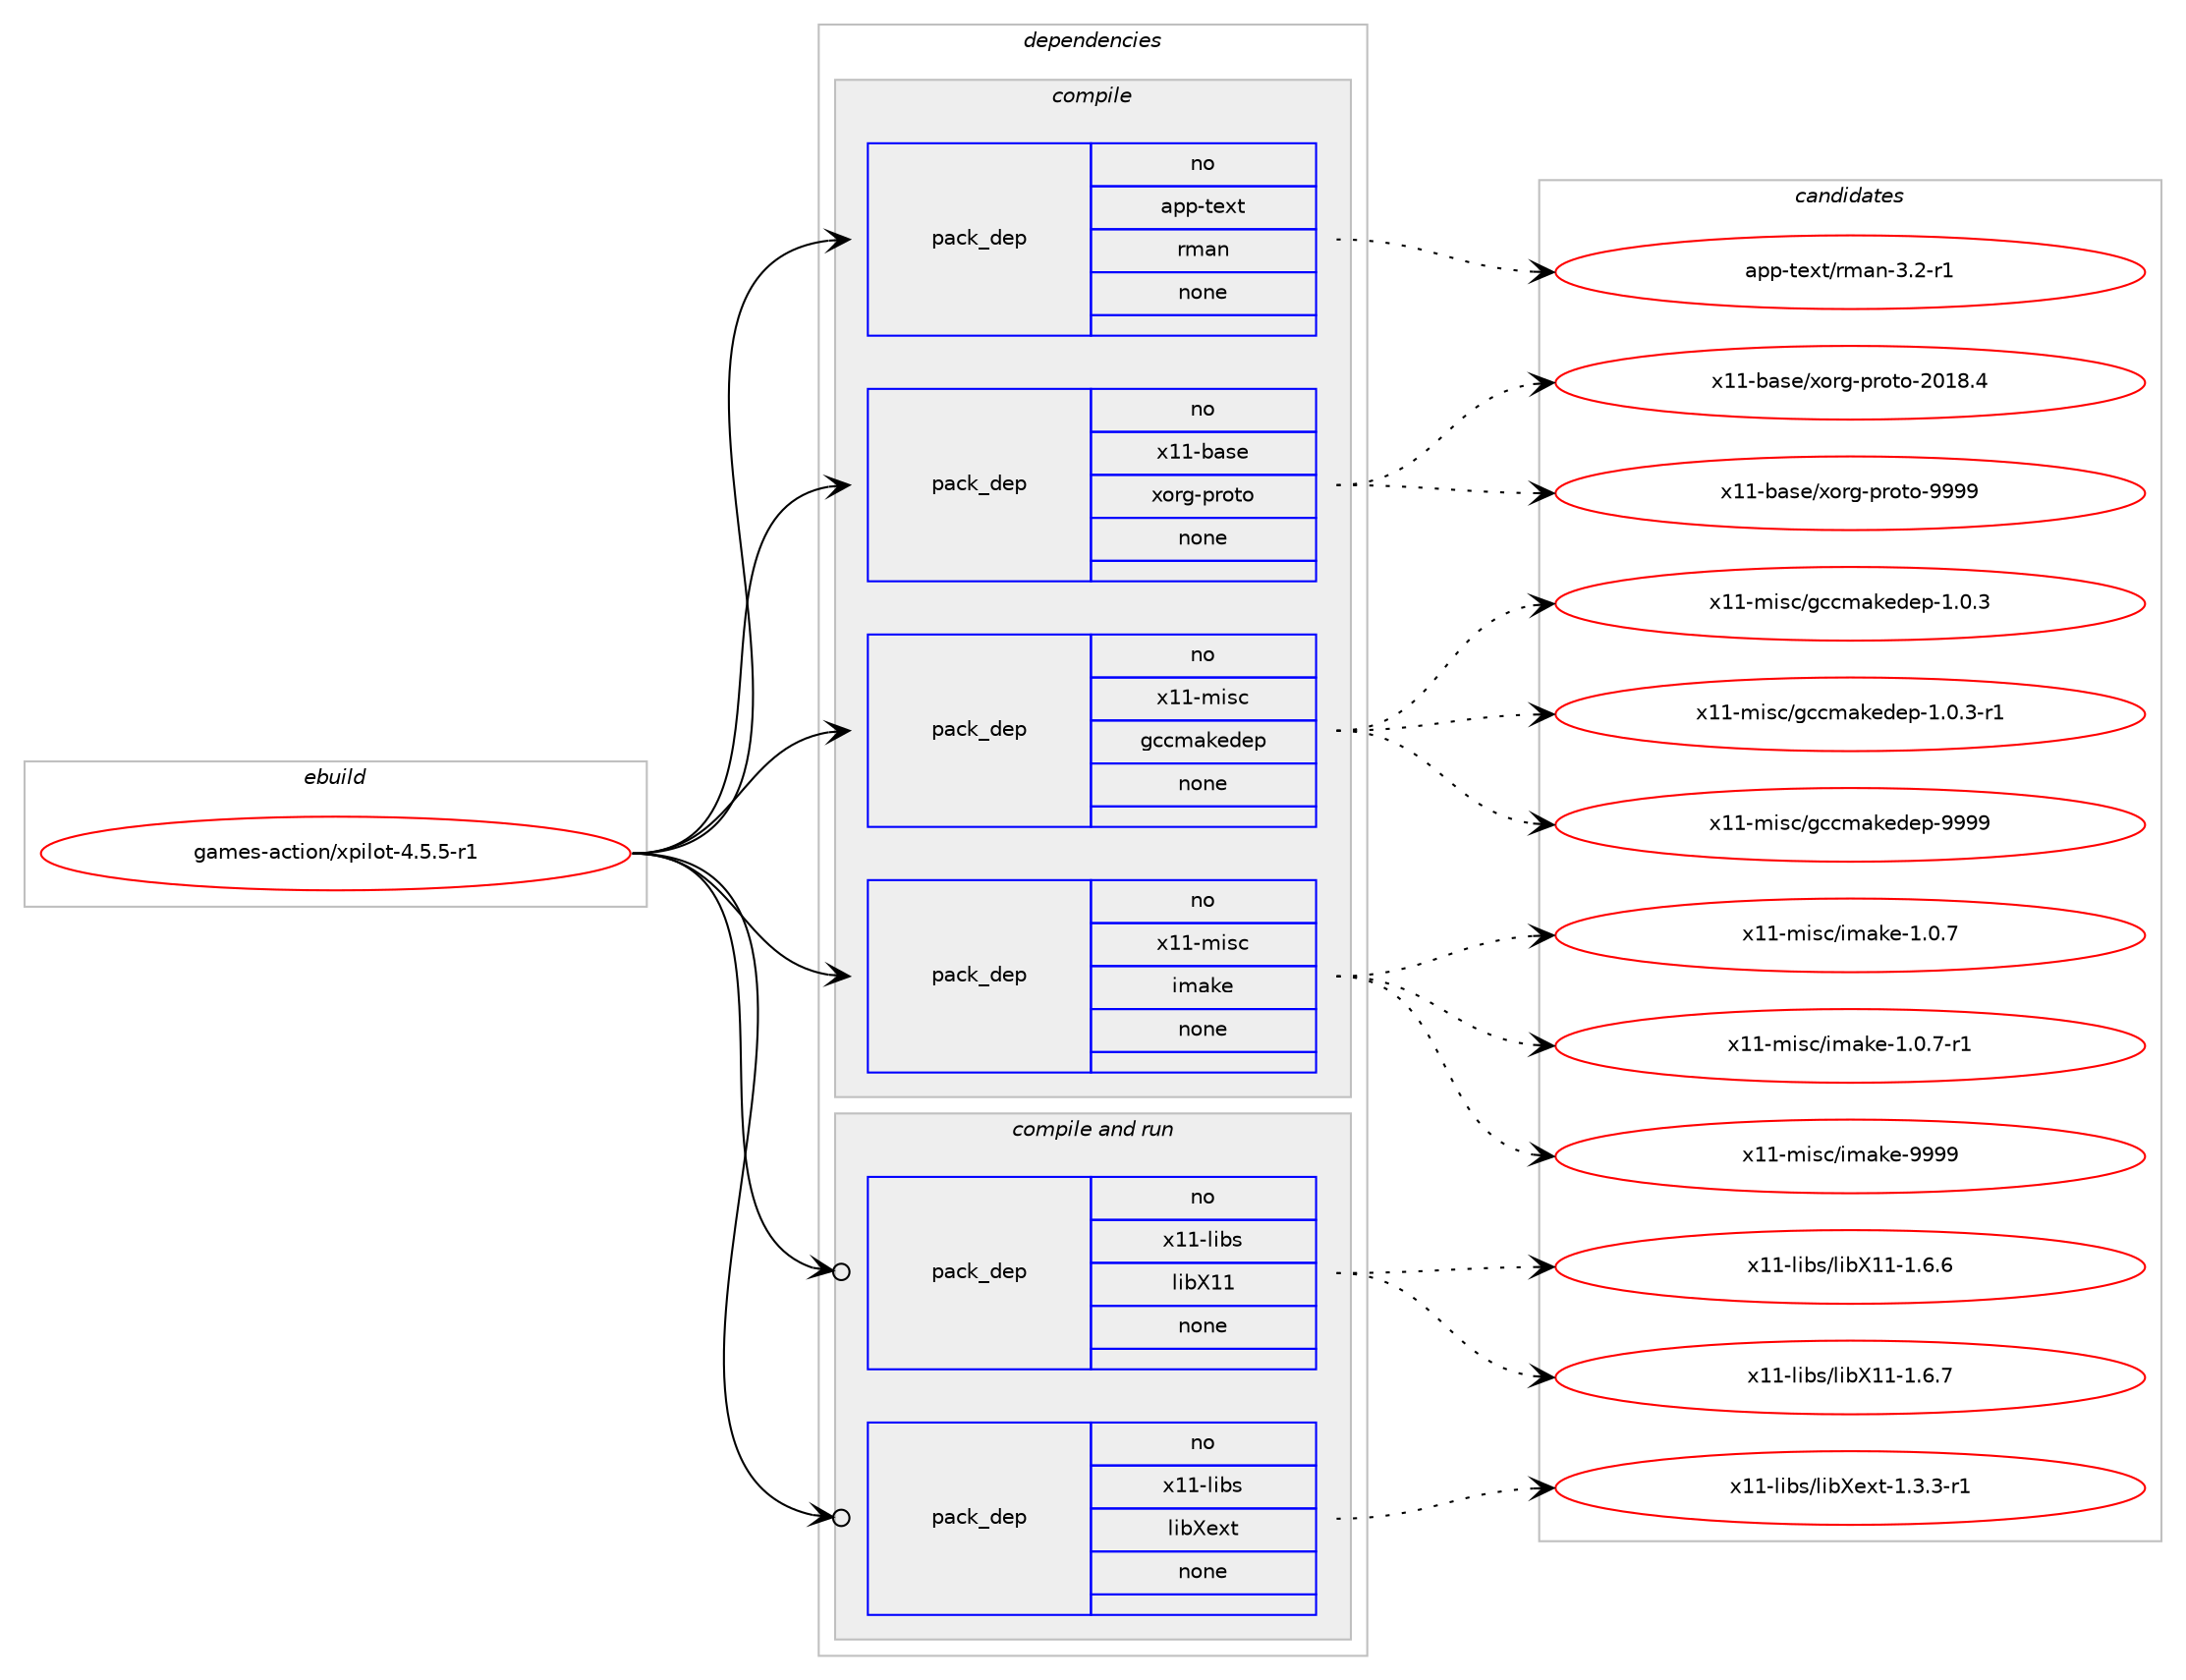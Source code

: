 digraph prolog {

# *************
# Graph options
# *************

newrank=true;
concentrate=true;
compound=true;
graph [rankdir=LR,fontname=Helvetica,fontsize=10,ranksep=1.5];#, ranksep=2.5, nodesep=0.2];
edge  [arrowhead=vee];
node  [fontname=Helvetica,fontsize=10];

# **********
# The ebuild
# **********

subgraph cluster_leftcol {
color=gray;
rank=same;
label=<<i>ebuild</i>>;
id [label="games-action/xpilot-4.5.5-r1", color=red, width=4, href="../games-action/xpilot-4.5.5-r1.svg"];
}

# ****************
# The dependencies
# ****************

subgraph cluster_midcol {
color=gray;
label=<<i>dependencies</i>>;
subgraph cluster_compile {
fillcolor="#eeeeee";
style=filled;
label=<<i>compile</i>>;
subgraph pack3153 {
dependency3821 [label=<<TABLE BORDER="0" CELLBORDER="1" CELLSPACING="0" CELLPADDING="4" WIDTH="220"><TR><TD ROWSPAN="6" CELLPADDING="30">pack_dep</TD></TR><TR><TD WIDTH="110">no</TD></TR><TR><TD>app-text</TD></TR><TR><TD>rman</TD></TR><TR><TD>none</TD></TR><TR><TD></TD></TR></TABLE>>, shape=none, color=blue];
}
id:e -> dependency3821:w [weight=20,style="solid",arrowhead="vee"];
subgraph pack3154 {
dependency3822 [label=<<TABLE BORDER="0" CELLBORDER="1" CELLSPACING="0" CELLPADDING="4" WIDTH="220"><TR><TD ROWSPAN="6" CELLPADDING="30">pack_dep</TD></TR><TR><TD WIDTH="110">no</TD></TR><TR><TD>x11-base</TD></TR><TR><TD>xorg-proto</TD></TR><TR><TD>none</TD></TR><TR><TD></TD></TR></TABLE>>, shape=none, color=blue];
}
id:e -> dependency3822:w [weight=20,style="solid",arrowhead="vee"];
subgraph pack3155 {
dependency3823 [label=<<TABLE BORDER="0" CELLBORDER="1" CELLSPACING="0" CELLPADDING="4" WIDTH="220"><TR><TD ROWSPAN="6" CELLPADDING="30">pack_dep</TD></TR><TR><TD WIDTH="110">no</TD></TR><TR><TD>x11-misc</TD></TR><TR><TD>gccmakedep</TD></TR><TR><TD>none</TD></TR><TR><TD></TD></TR></TABLE>>, shape=none, color=blue];
}
id:e -> dependency3823:w [weight=20,style="solid",arrowhead="vee"];
subgraph pack3156 {
dependency3824 [label=<<TABLE BORDER="0" CELLBORDER="1" CELLSPACING="0" CELLPADDING="4" WIDTH="220"><TR><TD ROWSPAN="6" CELLPADDING="30">pack_dep</TD></TR><TR><TD WIDTH="110">no</TD></TR><TR><TD>x11-misc</TD></TR><TR><TD>imake</TD></TR><TR><TD>none</TD></TR><TR><TD></TD></TR></TABLE>>, shape=none, color=blue];
}
id:e -> dependency3824:w [weight=20,style="solid",arrowhead="vee"];
}
subgraph cluster_compileandrun {
fillcolor="#eeeeee";
style=filled;
label=<<i>compile and run</i>>;
subgraph pack3157 {
dependency3825 [label=<<TABLE BORDER="0" CELLBORDER="1" CELLSPACING="0" CELLPADDING="4" WIDTH="220"><TR><TD ROWSPAN="6" CELLPADDING="30">pack_dep</TD></TR><TR><TD WIDTH="110">no</TD></TR><TR><TD>x11-libs</TD></TR><TR><TD>libX11</TD></TR><TR><TD>none</TD></TR><TR><TD></TD></TR></TABLE>>, shape=none, color=blue];
}
id:e -> dependency3825:w [weight=20,style="solid",arrowhead="odotvee"];
subgraph pack3158 {
dependency3826 [label=<<TABLE BORDER="0" CELLBORDER="1" CELLSPACING="0" CELLPADDING="4" WIDTH="220"><TR><TD ROWSPAN="6" CELLPADDING="30">pack_dep</TD></TR><TR><TD WIDTH="110">no</TD></TR><TR><TD>x11-libs</TD></TR><TR><TD>libXext</TD></TR><TR><TD>none</TD></TR><TR><TD></TD></TR></TABLE>>, shape=none, color=blue];
}
id:e -> dependency3826:w [weight=20,style="solid",arrowhead="odotvee"];
}
subgraph cluster_run {
fillcolor="#eeeeee";
style=filled;
label=<<i>run</i>>;
}
}

# **************
# The candidates
# **************

subgraph cluster_choices {
rank=same;
color=gray;
label=<<i>candidates</i>>;

subgraph choice3153 {
color=black;
nodesep=1;
choice97112112451161011201164711410997110455146504511449 [label="app-text/rman-3.2-r1", color=red, width=4,href="../app-text/rman-3.2-r1.svg"];
dependency3821:e -> choice97112112451161011201164711410997110455146504511449:w [style=dotted,weight="100"];
}
subgraph choice3154 {
color=black;
nodesep=1;
choice1204949459897115101471201111141034511211411111611145504849564652 [label="x11-base/xorg-proto-2018.4", color=red, width=4,href="../x11-base/xorg-proto-2018.4.svg"];
choice120494945989711510147120111114103451121141111161114557575757 [label="x11-base/xorg-proto-9999", color=red, width=4,href="../x11-base/xorg-proto-9999.svg"];
dependency3822:e -> choice1204949459897115101471201111141034511211411111611145504849564652:w [style=dotted,weight="100"];
dependency3822:e -> choice120494945989711510147120111114103451121141111161114557575757:w [style=dotted,weight="100"];
}
subgraph choice3155 {
color=black;
nodesep=1;
choice1204949451091051159947103999910997107101100101112454946484651 [label="x11-misc/gccmakedep-1.0.3", color=red, width=4,href="../x11-misc/gccmakedep-1.0.3.svg"];
choice12049494510910511599471039999109971071011001011124549464846514511449 [label="x11-misc/gccmakedep-1.0.3-r1", color=red, width=4,href="../x11-misc/gccmakedep-1.0.3-r1.svg"];
choice12049494510910511599471039999109971071011001011124557575757 [label="x11-misc/gccmakedep-9999", color=red, width=4,href="../x11-misc/gccmakedep-9999.svg"];
dependency3823:e -> choice1204949451091051159947103999910997107101100101112454946484651:w [style=dotted,weight="100"];
dependency3823:e -> choice12049494510910511599471039999109971071011001011124549464846514511449:w [style=dotted,weight="100"];
dependency3823:e -> choice12049494510910511599471039999109971071011001011124557575757:w [style=dotted,weight="100"];
}
subgraph choice3156 {
color=black;
nodesep=1;
choice120494945109105115994710510997107101454946484655 [label="x11-misc/imake-1.0.7", color=red, width=4,href="../x11-misc/imake-1.0.7.svg"];
choice1204949451091051159947105109971071014549464846554511449 [label="x11-misc/imake-1.0.7-r1", color=red, width=4,href="../x11-misc/imake-1.0.7-r1.svg"];
choice1204949451091051159947105109971071014557575757 [label="x11-misc/imake-9999", color=red, width=4,href="../x11-misc/imake-9999.svg"];
dependency3824:e -> choice120494945109105115994710510997107101454946484655:w [style=dotted,weight="100"];
dependency3824:e -> choice1204949451091051159947105109971071014549464846554511449:w [style=dotted,weight="100"];
dependency3824:e -> choice1204949451091051159947105109971071014557575757:w [style=dotted,weight="100"];
}
subgraph choice3157 {
color=black;
nodesep=1;
choice120494945108105981154710810598884949454946544654 [label="x11-libs/libX11-1.6.6", color=red, width=4,href="../x11-libs/libX11-1.6.6.svg"];
choice120494945108105981154710810598884949454946544655 [label="x11-libs/libX11-1.6.7", color=red, width=4,href="../x11-libs/libX11-1.6.7.svg"];
dependency3825:e -> choice120494945108105981154710810598884949454946544654:w [style=dotted,weight="100"];
dependency3825:e -> choice120494945108105981154710810598884949454946544655:w [style=dotted,weight="100"];
}
subgraph choice3158 {
color=black;
nodesep=1;
choice120494945108105981154710810598881011201164549465146514511449 [label="x11-libs/libXext-1.3.3-r1", color=red, width=4,href="../x11-libs/libXext-1.3.3-r1.svg"];
dependency3826:e -> choice120494945108105981154710810598881011201164549465146514511449:w [style=dotted,weight="100"];
}
}

}
